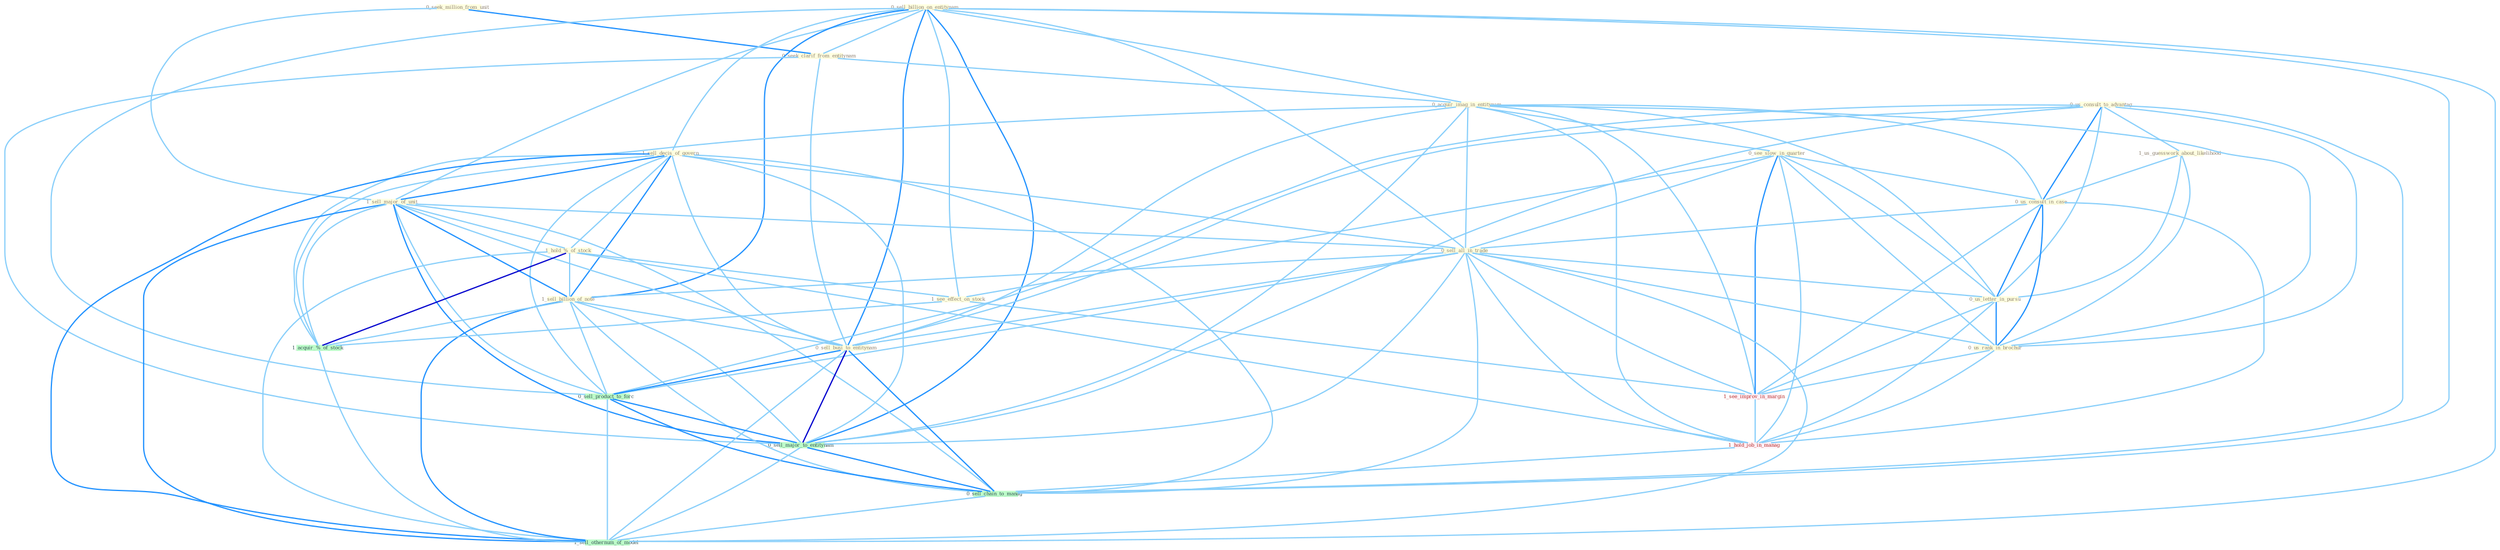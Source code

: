 Graph G{ 
    node
    [shape=polygon,style=filled,width=.5,height=.06,color="#BDFCC9",fixedsize=true,fontsize=4,
    fontcolor="#2f4f4f"];
    {node
    [color="#ffffe0", fontcolor="#8b7d6b"] "0_seek_million_from_unit " "0_sell_billion_on_entitynam " "0_seek_clarif_from_entitynam " "0_us_consult_to_advantag " "0_acquir_imag_in_entitynam " "1_sell_decis_of_govern " "0_see_slow_in_quarter " "1_sell_major_of_unit " "1_us_guesswork_about_likelihood " "0_us_consult_in_case " "1_hold_%_of_stock " "0_sell_all_in_trade " "1_sell_billion_of_note " "0_us_letter_in_pursu " "1_see_effect_on_stock " "0_sell_busi_to_entitynam " "0_us_rank_in_brochur "}
{node [color="#fff0f5", fontcolor="#b22222"] "1_see_improv_in_margin " "1_hold_job_in_manag "}
edge [color="#B0E2FF"];

	"0_seek_million_from_unit " -- "0_seek_clarif_from_entitynam " [w="2", color="#1e90ff" , len=0.8];
	"0_seek_million_from_unit " -- "1_sell_major_of_unit " [w="1", color="#87cefa" ];
	"0_sell_billion_on_entitynam " -- "0_seek_clarif_from_entitynam " [w="1", color="#87cefa" ];
	"0_sell_billion_on_entitynam " -- "0_acquir_imag_in_entitynam " [w="1", color="#87cefa" ];
	"0_sell_billion_on_entitynam " -- "1_sell_decis_of_govern " [w="1", color="#87cefa" ];
	"0_sell_billion_on_entitynam " -- "1_sell_major_of_unit " [w="1", color="#87cefa" ];
	"0_sell_billion_on_entitynam " -- "0_sell_all_in_trade " [w="1", color="#87cefa" ];
	"0_sell_billion_on_entitynam " -- "1_sell_billion_of_note " [w="2", color="#1e90ff" , len=0.8];
	"0_sell_billion_on_entitynam " -- "1_see_effect_on_stock " [w="1", color="#87cefa" ];
	"0_sell_billion_on_entitynam " -- "0_sell_busi_to_entitynam " [w="2", color="#1e90ff" , len=0.8];
	"0_sell_billion_on_entitynam " -- "0_sell_product_to_forc " [w="1", color="#87cefa" ];
	"0_sell_billion_on_entitynam " -- "0_sell_major_to_entitynam " [w="2", color="#1e90ff" , len=0.8];
	"0_sell_billion_on_entitynam " -- "0_sell_chain_to_manag " [w="1", color="#87cefa" ];
	"0_sell_billion_on_entitynam " -- "1_sell_othernum_of_model " [w="1", color="#87cefa" ];
	"0_seek_clarif_from_entitynam " -- "0_acquir_imag_in_entitynam " [w="1", color="#87cefa" ];
	"0_seek_clarif_from_entitynam " -- "0_sell_busi_to_entitynam " [w="1", color="#87cefa" ];
	"0_seek_clarif_from_entitynam " -- "0_sell_major_to_entitynam " [w="1", color="#87cefa" ];
	"0_us_consult_to_advantag " -- "1_us_guesswork_about_likelihood " [w="1", color="#87cefa" ];
	"0_us_consult_to_advantag " -- "0_us_consult_in_case " [w="2", color="#1e90ff" , len=0.8];
	"0_us_consult_to_advantag " -- "0_us_letter_in_pursu " [w="1", color="#87cefa" ];
	"0_us_consult_to_advantag " -- "0_sell_busi_to_entitynam " [w="1", color="#87cefa" ];
	"0_us_consult_to_advantag " -- "0_us_rank_in_brochur " [w="1", color="#87cefa" ];
	"0_us_consult_to_advantag " -- "0_sell_product_to_forc " [w="1", color="#87cefa" ];
	"0_us_consult_to_advantag " -- "0_sell_major_to_entitynam " [w="1", color="#87cefa" ];
	"0_us_consult_to_advantag " -- "0_sell_chain_to_manag " [w="1", color="#87cefa" ];
	"0_acquir_imag_in_entitynam " -- "0_see_slow_in_quarter " [w="1", color="#87cefa" ];
	"0_acquir_imag_in_entitynam " -- "0_us_consult_in_case " [w="1", color="#87cefa" ];
	"0_acquir_imag_in_entitynam " -- "0_sell_all_in_trade " [w="1", color="#87cefa" ];
	"0_acquir_imag_in_entitynam " -- "0_us_letter_in_pursu " [w="1", color="#87cefa" ];
	"0_acquir_imag_in_entitynam " -- "0_sell_busi_to_entitynam " [w="1", color="#87cefa" ];
	"0_acquir_imag_in_entitynam " -- "0_us_rank_in_brochur " [w="1", color="#87cefa" ];
	"0_acquir_imag_in_entitynam " -- "1_see_improv_in_margin " [w="1", color="#87cefa" ];
	"0_acquir_imag_in_entitynam " -- "1_acquir_%_of_stock " [w="1", color="#87cefa" ];
	"0_acquir_imag_in_entitynam " -- "1_hold_job_in_manag " [w="1", color="#87cefa" ];
	"0_acquir_imag_in_entitynam " -- "0_sell_major_to_entitynam " [w="1", color="#87cefa" ];
	"1_sell_decis_of_govern " -- "1_sell_major_of_unit " [w="2", color="#1e90ff" , len=0.8];
	"1_sell_decis_of_govern " -- "1_hold_%_of_stock " [w="1", color="#87cefa" ];
	"1_sell_decis_of_govern " -- "0_sell_all_in_trade " [w="1", color="#87cefa" ];
	"1_sell_decis_of_govern " -- "1_sell_billion_of_note " [w="2", color="#1e90ff" , len=0.8];
	"1_sell_decis_of_govern " -- "0_sell_busi_to_entitynam " [w="1", color="#87cefa" ];
	"1_sell_decis_of_govern " -- "1_acquir_%_of_stock " [w="1", color="#87cefa" ];
	"1_sell_decis_of_govern " -- "0_sell_product_to_forc " [w="1", color="#87cefa" ];
	"1_sell_decis_of_govern " -- "0_sell_major_to_entitynam " [w="1", color="#87cefa" ];
	"1_sell_decis_of_govern " -- "0_sell_chain_to_manag " [w="1", color="#87cefa" ];
	"1_sell_decis_of_govern " -- "1_sell_othernum_of_model " [w="2", color="#1e90ff" , len=0.8];
	"0_see_slow_in_quarter " -- "0_us_consult_in_case " [w="1", color="#87cefa" ];
	"0_see_slow_in_quarter " -- "0_sell_all_in_trade " [w="1", color="#87cefa" ];
	"0_see_slow_in_quarter " -- "0_us_letter_in_pursu " [w="1", color="#87cefa" ];
	"0_see_slow_in_quarter " -- "1_see_effect_on_stock " [w="1", color="#87cefa" ];
	"0_see_slow_in_quarter " -- "0_us_rank_in_brochur " [w="1", color="#87cefa" ];
	"0_see_slow_in_quarter " -- "1_see_improv_in_margin " [w="2", color="#1e90ff" , len=0.8];
	"0_see_slow_in_quarter " -- "1_hold_job_in_manag " [w="1", color="#87cefa" ];
	"1_sell_major_of_unit " -- "1_hold_%_of_stock " [w="1", color="#87cefa" ];
	"1_sell_major_of_unit " -- "0_sell_all_in_trade " [w="1", color="#87cefa" ];
	"1_sell_major_of_unit " -- "1_sell_billion_of_note " [w="2", color="#1e90ff" , len=0.8];
	"1_sell_major_of_unit " -- "0_sell_busi_to_entitynam " [w="1", color="#87cefa" ];
	"1_sell_major_of_unit " -- "1_acquir_%_of_stock " [w="1", color="#87cefa" ];
	"1_sell_major_of_unit " -- "0_sell_product_to_forc " [w="1", color="#87cefa" ];
	"1_sell_major_of_unit " -- "0_sell_major_to_entitynam " [w="2", color="#1e90ff" , len=0.8];
	"1_sell_major_of_unit " -- "0_sell_chain_to_manag " [w="1", color="#87cefa" ];
	"1_sell_major_of_unit " -- "1_sell_othernum_of_model " [w="2", color="#1e90ff" , len=0.8];
	"1_us_guesswork_about_likelihood " -- "0_us_consult_in_case " [w="1", color="#87cefa" ];
	"1_us_guesswork_about_likelihood " -- "0_us_letter_in_pursu " [w="1", color="#87cefa" ];
	"1_us_guesswork_about_likelihood " -- "0_us_rank_in_brochur " [w="1", color="#87cefa" ];
	"0_us_consult_in_case " -- "0_sell_all_in_trade " [w="1", color="#87cefa" ];
	"0_us_consult_in_case " -- "0_us_letter_in_pursu " [w="2", color="#1e90ff" , len=0.8];
	"0_us_consult_in_case " -- "0_us_rank_in_brochur " [w="2", color="#1e90ff" , len=0.8];
	"0_us_consult_in_case " -- "1_see_improv_in_margin " [w="1", color="#87cefa" ];
	"0_us_consult_in_case " -- "1_hold_job_in_manag " [w="1", color="#87cefa" ];
	"1_hold_%_of_stock " -- "1_sell_billion_of_note " [w="1", color="#87cefa" ];
	"1_hold_%_of_stock " -- "1_see_effect_on_stock " [w="1", color="#87cefa" ];
	"1_hold_%_of_stock " -- "1_acquir_%_of_stock " [w="3", color="#0000cd" , len=0.6];
	"1_hold_%_of_stock " -- "1_hold_job_in_manag " [w="1", color="#87cefa" ];
	"1_hold_%_of_stock " -- "1_sell_othernum_of_model " [w="1", color="#87cefa" ];
	"0_sell_all_in_trade " -- "1_sell_billion_of_note " [w="1", color="#87cefa" ];
	"0_sell_all_in_trade " -- "0_us_letter_in_pursu " [w="1", color="#87cefa" ];
	"0_sell_all_in_trade " -- "0_sell_busi_to_entitynam " [w="1", color="#87cefa" ];
	"0_sell_all_in_trade " -- "0_us_rank_in_brochur " [w="1", color="#87cefa" ];
	"0_sell_all_in_trade " -- "1_see_improv_in_margin " [w="1", color="#87cefa" ];
	"0_sell_all_in_trade " -- "1_hold_job_in_manag " [w="1", color="#87cefa" ];
	"0_sell_all_in_trade " -- "0_sell_product_to_forc " [w="1", color="#87cefa" ];
	"0_sell_all_in_trade " -- "0_sell_major_to_entitynam " [w="1", color="#87cefa" ];
	"0_sell_all_in_trade " -- "0_sell_chain_to_manag " [w="1", color="#87cefa" ];
	"0_sell_all_in_trade " -- "1_sell_othernum_of_model " [w="1", color="#87cefa" ];
	"1_sell_billion_of_note " -- "0_sell_busi_to_entitynam " [w="1", color="#87cefa" ];
	"1_sell_billion_of_note " -- "1_acquir_%_of_stock " [w="1", color="#87cefa" ];
	"1_sell_billion_of_note " -- "0_sell_product_to_forc " [w="1", color="#87cefa" ];
	"1_sell_billion_of_note " -- "0_sell_major_to_entitynam " [w="1", color="#87cefa" ];
	"1_sell_billion_of_note " -- "0_sell_chain_to_manag " [w="1", color="#87cefa" ];
	"1_sell_billion_of_note " -- "1_sell_othernum_of_model " [w="2", color="#1e90ff" , len=0.8];
	"0_us_letter_in_pursu " -- "0_us_rank_in_brochur " [w="2", color="#1e90ff" , len=0.8];
	"0_us_letter_in_pursu " -- "1_see_improv_in_margin " [w="1", color="#87cefa" ];
	"0_us_letter_in_pursu " -- "1_hold_job_in_manag " [w="1", color="#87cefa" ];
	"1_see_effect_on_stock " -- "1_see_improv_in_margin " [w="1", color="#87cefa" ];
	"1_see_effect_on_stock " -- "1_acquir_%_of_stock " [w="1", color="#87cefa" ];
	"0_sell_busi_to_entitynam " -- "0_sell_product_to_forc " [w="2", color="#1e90ff" , len=0.8];
	"0_sell_busi_to_entitynam " -- "0_sell_major_to_entitynam " [w="3", color="#0000cd" , len=0.6];
	"0_sell_busi_to_entitynam " -- "0_sell_chain_to_manag " [w="2", color="#1e90ff" , len=0.8];
	"0_sell_busi_to_entitynam " -- "1_sell_othernum_of_model " [w="1", color="#87cefa" ];
	"0_us_rank_in_brochur " -- "1_see_improv_in_margin " [w="1", color="#87cefa" ];
	"0_us_rank_in_brochur " -- "1_hold_job_in_manag " [w="1", color="#87cefa" ];
	"1_see_improv_in_margin " -- "1_hold_job_in_manag " [w="1", color="#87cefa" ];
	"1_acquir_%_of_stock " -- "1_sell_othernum_of_model " [w="1", color="#87cefa" ];
	"1_hold_job_in_manag " -- "0_sell_chain_to_manag " [w="1", color="#87cefa" ];
	"0_sell_product_to_forc " -- "0_sell_major_to_entitynam " [w="2", color="#1e90ff" , len=0.8];
	"0_sell_product_to_forc " -- "0_sell_chain_to_manag " [w="2", color="#1e90ff" , len=0.8];
	"0_sell_product_to_forc " -- "1_sell_othernum_of_model " [w="1", color="#87cefa" ];
	"0_sell_major_to_entitynam " -- "0_sell_chain_to_manag " [w="2", color="#1e90ff" , len=0.8];
	"0_sell_major_to_entitynam " -- "1_sell_othernum_of_model " [w="1", color="#87cefa" ];
	"0_sell_chain_to_manag " -- "1_sell_othernum_of_model " [w="1", color="#87cefa" ];
}